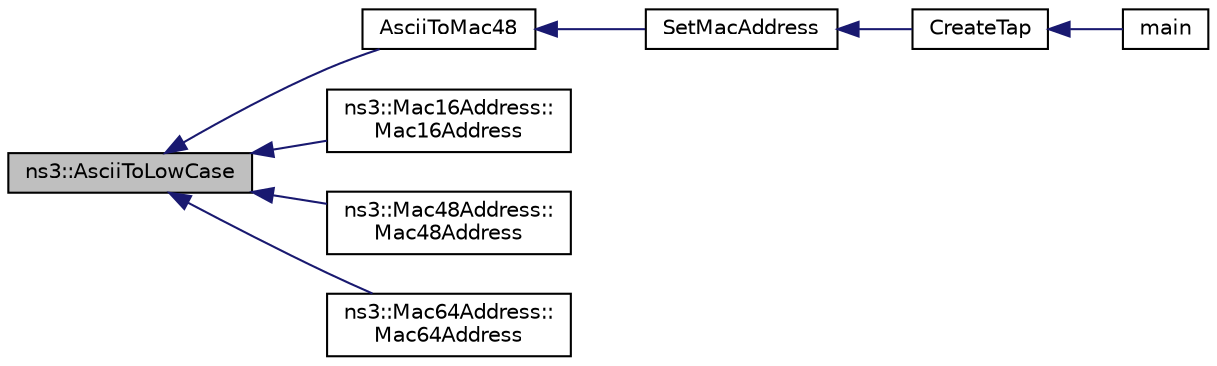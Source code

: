 digraph "ns3::AsciiToLowCase"
{
  edge [fontname="Helvetica",fontsize="10",labelfontname="Helvetica",labelfontsize="10"];
  node [fontname="Helvetica",fontsize="10",shape=record];
  rankdir="LR";
  Node1 [label="ns3::AsciiToLowCase",height=0.2,width=0.4,color="black", fillcolor="grey75", style="filled", fontcolor="black"];
  Node1 -> Node2 [dir="back",color="midnightblue",fontsize="10",style="solid"];
  Node2 [label="AsciiToMac48",height=0.2,width=0.4,color="black", fillcolor="white", style="filled",URL="$d9/db5/tap-device-creator_8cc.html#a9c187f003617baea6ff2ded1043595c4"];
  Node2 -> Node3 [dir="back",color="midnightblue",fontsize="10",style="solid"];
  Node3 [label="SetMacAddress",height=0.2,width=0.4,color="black", fillcolor="white", style="filled",URL="$d9/db5/tap-device-creator_8cc.html#ace2e6e4957bebb5dd5d93dcaa917cc19"];
  Node3 -> Node4 [dir="back",color="midnightblue",fontsize="10",style="solid"];
  Node4 [label="CreateTap",height=0.2,width=0.4,color="black", fillcolor="white", style="filled",URL="$d9/db5/tap-device-creator_8cc.html#adfa72932b0318d125690937ebc451338"];
  Node4 -> Node5 [dir="back",color="midnightblue",fontsize="10",style="solid"];
  Node5 [label="main",height=0.2,width=0.4,color="black", fillcolor="white", style="filled",URL="$d9/db5/tap-device-creator_8cc.html#a0ddf1224851353fc92bfbff6f499fa97"];
  Node1 -> Node6 [dir="back",color="midnightblue",fontsize="10",style="solid"];
  Node6 [label="ns3::Mac16Address::\lMac16Address",height=0.2,width=0.4,color="black", fillcolor="white", style="filled",URL="$d9/d35/classns3_1_1Mac16Address.html#adb55725fcc2b56fe5dfc495bc77f0f2d"];
  Node1 -> Node7 [dir="back",color="midnightblue",fontsize="10",style="solid"];
  Node7 [label="ns3::Mac48Address::\lMac48Address",height=0.2,width=0.4,color="black", fillcolor="white", style="filled",URL="$db/dee/classns3_1_1Mac48Address.html#a8243481c4102fd82a8c47d12d0bfd1a3"];
  Node1 -> Node8 [dir="back",color="midnightblue",fontsize="10",style="solid"];
  Node8 [label="ns3::Mac64Address::\lMac64Address",height=0.2,width=0.4,color="black", fillcolor="white", style="filled",URL="$d7/d9c/classns3_1_1Mac64Address.html#aa5f02b23c9a80cb91a94fe0bf45f6fff"];
}
